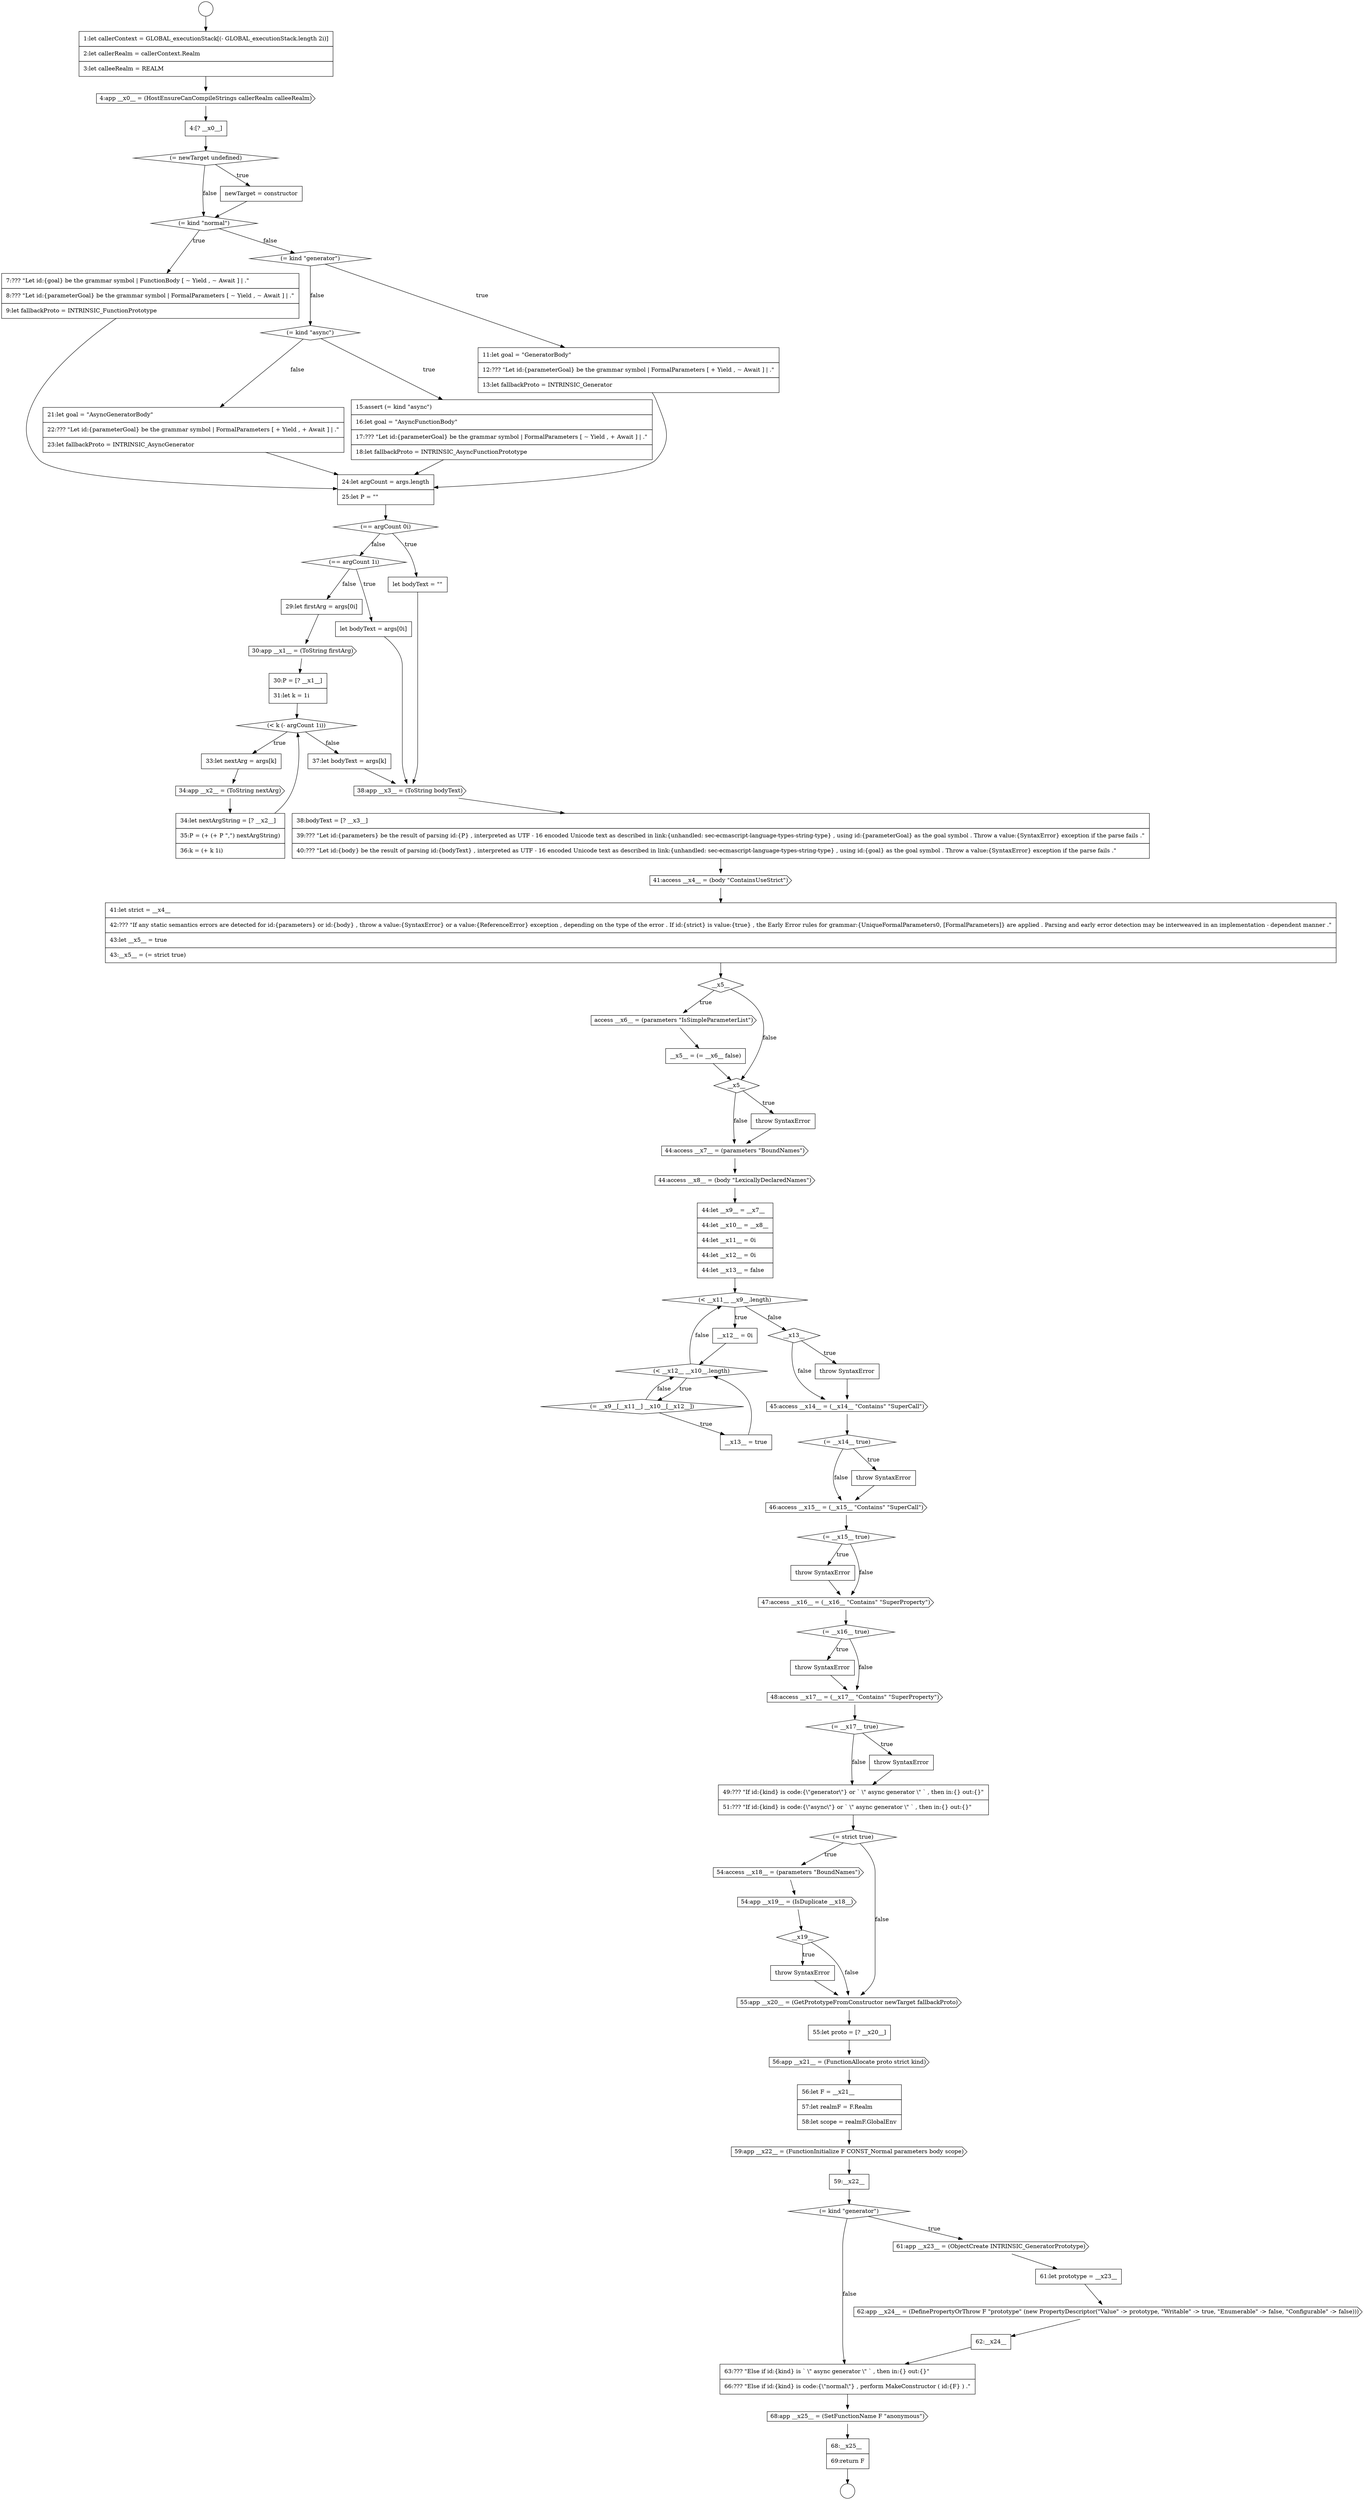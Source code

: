 digraph {
  node11581 [shape=diamond, label=<<font color="black">(= __x16__ true)</font>> color="black" fillcolor="white" style=filled]
  node11549 [shape=none, margin=0, label=<<font color="black">
    <table border="0" cellborder="1" cellspacing="0" cellpadding="10">
      <tr><td align="left">30:P = [? __x1__]</td></tr>
      <tr><td align="left">31:let k = 1i</td></tr>
    </table>
  </font>> color="black" fillcolor="white" style=filled]
  node11577 [shape=cds, label=<<font color="black">46:access __x15__ = (__x15__ &quot;Contains&quot; &quot;SuperCall&quot;)</font>> color="black" fillcolor="white" style=filled]
  node11543 [shape=diamond, label=<<font color="black">(== argCount 0i)</font>> color="black" fillcolor="white" style=filled]
  node11556 [shape=none, margin=0, label=<<font color="black">
    <table border="0" cellborder="1" cellspacing="0" cellpadding="10">
      <tr><td align="left">38:bodyText = [? __x3__]</td></tr>
      <tr><td align="left">39:??? &quot;Let id:{parameters} be the result of parsing id:{P} , interpreted as UTF - 16 encoded Unicode text as described in link:{unhandled: sec-ecmascript-language-types-string-type} , using id:{parameterGoal} as the goal symbol . Throw a value:{SyntaxError} exception if the parse fails .&quot;</td></tr>
      <tr><td align="left">40:??? &quot;Let id:{body} be the result of parsing id:{bodyText} , interpreted as UTF - 16 encoded Unicode text as described in link:{unhandled: sec-ecmascript-language-types-string-type} , using id:{goal} as the goal symbol . Throw a value:{SyntaxError} exception if the parse fails .&quot;</td></tr>
    </table>
  </font>> color="black" fillcolor="white" style=filled]
  node11603 [shape=none, margin=0, label=<<font color="black">
    <table border="0" cellborder="1" cellspacing="0" cellpadding="10">
      <tr><td align="left">63:??? &quot;Else if id:{kind} is ` \&quot; async generator \&quot; ` , then in:{} out:{}&quot;</td></tr>
      <tr><td align="left">66:??? &quot;Else if id:{kind} is code:{\&quot;normal\&quot;} , perform MakeConstructor ( id:{F} ) .&quot;</td></tr>
    </table>
  </font>> color="black" fillcolor="white" style=filled]
  node11571 [shape=none, margin=0, label=<<font color="black">
    <table border="0" cellborder="1" cellspacing="0" cellpadding="10">
      <tr><td align="left">__x13__ = true</td></tr>
    </table>
  </font>> color="black" fillcolor="white" style=filled]
  node11542 [shape=none, margin=0, label=<<font color="black">
    <table border="0" cellborder="1" cellspacing="0" cellpadding="10">
      <tr><td align="left">24:let argCount = args.length</td></tr>
      <tr><td align="left">25:let P = &quot;&quot;</td></tr>
    </table>
  </font>> color="black" fillcolor="white" style=filled]
  node11568 [shape=none, margin=0, label=<<font color="black">
    <table border="0" cellborder="1" cellspacing="0" cellpadding="10">
      <tr><td align="left">__x12__ = 0i</td></tr>
    </table>
  </font>> color="black" fillcolor="white" style=filled]
  node11588 [shape=cds, label=<<font color="black">54:access __x18__ = (parameters &quot;BoundNames&quot;)</font>> color="black" fillcolor="white" style=filled]
  node11600 [shape=none, margin=0, label=<<font color="black">
    <table border="0" cellborder="1" cellspacing="0" cellpadding="10">
      <tr><td align="left">61:let prototype = __x23__</td></tr>
    </table>
  </font>> color="black" fillcolor="white" style=filled]
  node11533 [shape=diamond, label=<<font color="black">(= newTarget undefined)</font>> color="black" fillcolor="white" style=filled]
  node11564 [shape=cds, label=<<font color="black">44:access __x7__ = (parameters &quot;BoundNames&quot;)</font>> color="black" fillcolor="white" style=filled]
  node11538 [shape=none, margin=0, label=<<font color="black">
    <table border="0" cellborder="1" cellspacing="0" cellpadding="10">
      <tr><td align="left">11:let goal = &quot;GeneratorBody&quot;</td></tr>
      <tr><td align="left">12:??? &quot;Let id:{parameterGoal} be the grammar symbol | FormalParameters [ + Yield , ~ Await ] | .&quot;</td></tr>
      <tr><td align="left">13:let fallbackProto = INTRINSIC_Generator</td></tr>
    </table>
  </font>> color="black" fillcolor="white" style=filled]
  node11560 [shape=cds, label=<<font color="black">access __x6__ = (parameters &quot;IsSimpleParameterList&quot;)</font>> color="black" fillcolor="white" style=filled]
  node11596 [shape=cds, label=<<font color="black">59:app __x22__ = (FunctionInitialize F CONST_Normal parameters body scope)</font>> color="black" fillcolor="white" style=filled]
  node11597 [shape=none, margin=0, label=<<font color="black">
    <table border="0" cellborder="1" cellspacing="0" cellpadding="10">
      <tr><td align="left">59:__x22__</td></tr>
    </table>
  </font>> color="black" fillcolor="white" style=filled]
  node11528 [shape=circle label=" " color="black" fillcolor="white" style=filled]
  node11555 [shape=cds, label=<<font color="black">38:app __x3__ = (ToString bodyText)</font>> color="black" fillcolor="white" style=filled]
  node11550 [shape=diamond, label=<<font color="black">(&lt; k (- argCount 1i))</font>> color="black" fillcolor="white" style=filled]
  node11545 [shape=diamond, label=<<font color="black">(== argCount 1i)</font>> color="black" fillcolor="white" style=filled]
  node11582 [shape=none, margin=0, label=<<font color="black">
    <table border="0" cellborder="1" cellspacing="0" cellpadding="10">
      <tr><td align="left">throw SyntaxError</td></tr>
    </table>
  </font>> color="black" fillcolor="white" style=filled]
  node11587 [shape=diamond, label=<<font color="black">(= strict true)</font>> color="black" fillcolor="white" style=filled]
  node11565 [shape=cds, label=<<font color="black">44:access __x8__ = (body &quot;LexicallyDeclaredNames&quot;)</font>> color="black" fillcolor="white" style=filled]
  node11592 [shape=cds, label=<<font color="black">55:app __x20__ = (GetPrototypeFromConstructor newTarget fallbackProto)</font>> color="black" fillcolor="white" style=filled]
  node11570 [shape=diamond, label=<<font color="black">(= __x9__[__x11__] __x10__[__x12__])</font>> color="black" fillcolor="white" style=filled]
  node11532 [shape=none, margin=0, label=<<font color="black">
    <table border="0" cellborder="1" cellspacing="0" cellpadding="10">
      <tr><td align="left">4:[? __x0__]</td></tr>
    </table>
  </font>> color="black" fillcolor="white" style=filled]
  node11602 [shape=none, margin=0, label=<<font color="black">
    <table border="0" cellborder="1" cellspacing="0" cellpadding="10">
      <tr><td align="left">62:__x24__</td></tr>
    </table>
  </font>> color="black" fillcolor="white" style=filled]
  node11536 [shape=none, margin=0, label=<<font color="black">
    <table border="0" cellborder="1" cellspacing="0" cellpadding="10">
      <tr><td align="left">7:??? &quot;Let id:{goal} be the grammar symbol | FunctionBody [ ~ Yield , ~ Await ] | .&quot;</td></tr>
      <tr><td align="left">8:??? &quot;Let id:{parameterGoal} be the grammar symbol | FormalParameters [ ~ Yield , ~ Await ] | .&quot;</td></tr>
      <tr><td align="left">9:let fallbackProto = INTRINSIC_FunctionPrototype</td></tr>
    </table>
  </font>> color="black" fillcolor="white" style=filled]
  node11574 [shape=cds, label=<<font color="black">45:access __x14__ = (__x14__ &quot;Contains&quot; &quot;SuperCall&quot;)</font>> color="black" fillcolor="white" style=filled]
  node11593 [shape=none, margin=0, label=<<font color="black">
    <table border="0" cellborder="1" cellspacing="0" cellpadding="10">
      <tr><td align="left">55:let proto = [? __x20__]</td></tr>
    </table>
  </font>> color="black" fillcolor="white" style=filled]
  node11546 [shape=none, margin=0, label=<<font color="black">
    <table border="0" cellborder="1" cellspacing="0" cellpadding="10">
      <tr><td align="left">let bodyText = args[0i]</td></tr>
    </table>
  </font>> color="black" fillcolor="white" style=filled]
  node11544 [shape=none, margin=0, label=<<font color="black">
    <table border="0" cellborder="1" cellspacing="0" cellpadding="10">
      <tr><td align="left">let bodyText = &quot;&quot;</td></tr>
    </table>
  </font>> color="black" fillcolor="white" style=filled]
  node11559 [shape=diamond, label=<<font color="black">__x5__</font>> color="black" fillcolor="white" style=filled]
  node11576 [shape=none, margin=0, label=<<font color="black">
    <table border="0" cellborder="1" cellspacing="0" cellpadding="10">
      <tr><td align="left">throw SyntaxError</td></tr>
    </table>
  </font>> color="black" fillcolor="white" style=filled]
  node11539 [shape=diamond, label=<<font color="black">(= kind &quot;async&quot;)</font>> color="black" fillcolor="white" style=filled]
  node11578 [shape=diamond, label=<<font color="black">(= __x15__ true)</font>> color="black" fillcolor="white" style=filled]
  node11591 [shape=none, margin=0, label=<<font color="black">
    <table border="0" cellborder="1" cellspacing="0" cellpadding="10">
      <tr><td align="left">throw SyntaxError</td></tr>
    </table>
  </font>> color="black" fillcolor="white" style=filled]
  node11561 [shape=none, margin=0, label=<<font color="black">
    <table border="0" cellborder="1" cellspacing="0" cellpadding="10">
      <tr><td align="left">__x5__ = (= __x6__ false)</td></tr>
    </table>
  </font>> color="black" fillcolor="white" style=filled]
  node11566 [shape=none, margin=0, label=<<font color="black">
    <table border="0" cellborder="1" cellspacing="0" cellpadding="10">
      <tr><td align="left">44:let __x9__ = __x7__</td></tr>
      <tr><td align="left">44:let __x10__ = __x8__</td></tr>
      <tr><td align="left">44:let __x11__ = 0i</td></tr>
      <tr><td align="left">44:let __x12__ = 0i</td></tr>
      <tr><td align="left">44:let __x13__ = false</td></tr>
    </table>
  </font>> color="black" fillcolor="white" style=filled]
  node11598 [shape=diamond, label=<<font color="black">(= kind &quot;generator&quot;)</font>> color="black" fillcolor="white" style=filled]
  node11601 [shape=cds, label=<<font color="black">62:app __x24__ = (DefinePropertyOrThrow F &quot;prototype&quot; (new PropertyDescriptor(&quot;Value&quot; -&gt; prototype, &quot;Writable&quot; -&gt; true, &quot;Enumerable&quot; -&gt; false, &quot;Configurable&quot; -&gt; false)))</font>> color="black" fillcolor="white" style=filled]
  node11554 [shape=none, margin=0, label=<<font color="black">
    <table border="0" cellborder="1" cellspacing="0" cellpadding="10">
      <tr><td align="left">37:let bodyText = args[k]</td></tr>
    </table>
  </font>> color="black" fillcolor="white" style=filled]
  node11531 [shape=cds, label=<<font color="black">4:app __x0__ = (HostEnsureCanCompileStrings callerRealm calleeRealm)</font>> color="black" fillcolor="white" style=filled]
  node11586 [shape=none, margin=0, label=<<font color="black">
    <table border="0" cellborder="1" cellspacing="0" cellpadding="10">
      <tr><td align="left">49:??? &quot;If id:{kind} is code:{\&quot;generator\&quot;} or ` \&quot; async generator \&quot; ` , then in:{} out:{}&quot;</td></tr>
      <tr><td align="left">51:??? &quot;If id:{kind} is code:{\&quot;async\&quot;} or ` \&quot; async generator \&quot; ` , then in:{} out:{}&quot;</td></tr>
    </table>
  </font>> color="black" fillcolor="white" style=filled]
  node11569 [shape=diamond, label=<<font color="black">(&lt; __x12__ __x10__.length)</font>> color="black" fillcolor="white" style=filled]
  node11583 [shape=cds, label=<<font color="black">48:access __x17__ = (__x17__ &quot;Contains&quot; &quot;SuperProperty&quot;)</font>> color="black" fillcolor="white" style=filled]
  node11551 [shape=none, margin=0, label=<<font color="black">
    <table border="0" cellborder="1" cellspacing="0" cellpadding="10">
      <tr><td align="left">33:let nextArg = args[k]</td></tr>
    </table>
  </font>> color="black" fillcolor="white" style=filled]
  node11558 [shape=none, margin=0, label=<<font color="black">
    <table border="0" cellborder="1" cellspacing="0" cellpadding="10">
      <tr><td align="left">41:let strict = __x4__</td></tr>
      <tr><td align="left">42:??? &quot;If any static semantics errors are detected for id:{parameters} or id:{body} , throw a value:{SyntaxError} or a value:{ReferenceError} exception , depending on the type of the error . If id:{strict} is value:{true} , the Early Error rules for grammar:{UniqueFormalParameters0, [FormalParameters]} are applied . Parsing and early error detection may be interweaved in an implementation - dependent manner .&quot;</td></tr>
      <tr><td align="left">43:let __x5__ = true</td></tr>
      <tr><td align="left">43:__x5__ = (= strict true)</td></tr>
    </table>
  </font>> color="black" fillcolor="white" style=filled]
  node11590 [shape=diamond, label=<<font color="black">__x19__</font>> color="black" fillcolor="white" style=filled]
  node11605 [shape=none, margin=0, label=<<font color="black">
    <table border="0" cellborder="1" cellspacing="0" cellpadding="10">
      <tr><td align="left">68:__x25__</td></tr>
      <tr><td align="left">69:return F</td></tr>
    </table>
  </font>> color="black" fillcolor="white" style=filled]
  node11535 [shape=diamond, label=<<font color="black">(= kind &quot;normal&quot;)</font>> color="black" fillcolor="white" style=filled]
  node11579 [shape=none, margin=0, label=<<font color="black">
    <table border="0" cellborder="1" cellspacing="0" cellpadding="10">
      <tr><td align="left">throw SyntaxError</td></tr>
    </table>
  </font>> color="black" fillcolor="white" style=filled]
  node11547 [shape=none, margin=0, label=<<font color="black">
    <table border="0" cellborder="1" cellspacing="0" cellpadding="10">
      <tr><td align="left">29:let firstArg = args[0i]</td></tr>
    </table>
  </font>> color="black" fillcolor="white" style=filled]
  node11575 [shape=diamond, label=<<font color="black">(= __x14__ true)</font>> color="black" fillcolor="white" style=filled]
  node11562 [shape=diamond, label=<<font color="black">__x5__</font>> color="black" fillcolor="white" style=filled]
  node11594 [shape=cds, label=<<font color="black">56:app __x21__ = (FunctionAllocate proto strict kind)</font>> color="black" fillcolor="white" style=filled]
  node11573 [shape=none, margin=0, label=<<font color="black">
    <table border="0" cellborder="1" cellspacing="0" cellpadding="10">
      <tr><td align="left">throw SyntaxError</td></tr>
    </table>
  </font>> color="black" fillcolor="white" style=filled]
  node11540 [shape=none, margin=0, label=<<font color="black">
    <table border="0" cellborder="1" cellspacing="0" cellpadding="10">
      <tr><td align="left">15:assert (= kind &quot;async&quot;)</td></tr>
      <tr><td align="left">16:let goal = &quot;AsyncFunctionBody&quot;</td></tr>
      <tr><td align="left">17:??? &quot;Let id:{parameterGoal} be the grammar symbol | FormalParameters [ ~ Yield , + Await ] | .&quot;</td></tr>
      <tr><td align="left">18:let fallbackProto = INTRINSIC_AsyncFunctionPrototype</td></tr>
    </table>
  </font>> color="black" fillcolor="white" style=filled]
  node11530 [shape=none, margin=0, label=<<font color="black">
    <table border="0" cellborder="1" cellspacing="0" cellpadding="10">
      <tr><td align="left">1:let callerContext = GLOBAL_executionStack[(- GLOBAL_executionStack.length 2i)]</td></tr>
      <tr><td align="left">2:let callerRealm = callerContext.Realm</td></tr>
      <tr><td align="left">3:let calleeRealm = REALM</td></tr>
    </table>
  </font>> color="black" fillcolor="white" style=filled]
  node11541 [shape=none, margin=0, label=<<font color="black">
    <table border="0" cellborder="1" cellspacing="0" cellpadding="10">
      <tr><td align="left">21:let goal = &quot;AsyncGeneratorBody&quot;</td></tr>
      <tr><td align="left">22:??? &quot;Let id:{parameterGoal} be the grammar symbol | FormalParameters [ + Yield , + Await ] | .&quot;</td></tr>
      <tr><td align="left">23:let fallbackProto = INTRINSIC_AsyncGenerator</td></tr>
    </table>
  </font>> color="black" fillcolor="white" style=filled]
  node11572 [shape=diamond, label=<<font color="black">__x13__</font>> color="black" fillcolor="white" style=filled]
  node11584 [shape=diamond, label=<<font color="black">(= __x17__ true)</font>> color="black" fillcolor="white" style=filled]
  node11585 [shape=none, margin=0, label=<<font color="black">
    <table border="0" cellborder="1" cellspacing="0" cellpadding="10">
      <tr><td align="left">throw SyntaxError</td></tr>
    </table>
  </font>> color="black" fillcolor="white" style=filled]
  node11567 [shape=diamond, label=<<font color="black">(&lt; __x11__ __x9__.length)</font>> color="black" fillcolor="white" style=filled]
  node11599 [shape=cds, label=<<font color="black">61:app __x23__ = (ObjectCreate INTRINSIC_GeneratorPrototype)</font>> color="black" fillcolor="white" style=filled]
  node11553 [shape=none, margin=0, label=<<font color="black">
    <table border="0" cellborder="1" cellspacing="0" cellpadding="10">
      <tr><td align="left">34:let nextArgString = [? __x2__]</td></tr>
      <tr><td align="left">35:P = (+ (+ P &quot;,&quot;) nextArgString)</td></tr>
      <tr><td align="left">36:k = (+ k 1i)</td></tr>
    </table>
  </font>> color="black" fillcolor="white" style=filled]
  node11552 [shape=cds, label=<<font color="black">34:app __x2__ = (ToString nextArg)</font>> color="black" fillcolor="white" style=filled]
  node11537 [shape=diamond, label=<<font color="black">(= kind &quot;generator&quot;)</font>> color="black" fillcolor="white" style=filled]
  node11604 [shape=cds, label=<<font color="black">68:app __x25__ = (SetFunctionName F &quot;anonymous&quot;)</font>> color="black" fillcolor="white" style=filled]
  node11580 [shape=cds, label=<<font color="black">47:access __x16__ = (__x16__ &quot;Contains&quot; &quot;SuperProperty&quot;)</font>> color="black" fillcolor="white" style=filled]
  node11589 [shape=cds, label=<<font color="black">54:app __x19__ = (IsDuplicate __x18__)</font>> color="black" fillcolor="white" style=filled]
  node11563 [shape=none, margin=0, label=<<font color="black">
    <table border="0" cellborder="1" cellspacing="0" cellpadding="10">
      <tr><td align="left">throw SyntaxError</td></tr>
    </table>
  </font>> color="black" fillcolor="white" style=filled]
  node11595 [shape=none, margin=0, label=<<font color="black">
    <table border="0" cellborder="1" cellspacing="0" cellpadding="10">
      <tr><td align="left">56:let F = __x21__</td></tr>
      <tr><td align="left">57:let realmF = F.Realm</td></tr>
      <tr><td align="left">58:let scope = realmF.GlobalEnv</td></tr>
    </table>
  </font>> color="black" fillcolor="white" style=filled]
  node11557 [shape=cds, label=<<font color="black">41:access __x4__ = (body &quot;ContainsUseStrict&quot;)</font>> color="black" fillcolor="white" style=filled]
  node11548 [shape=cds, label=<<font color="black">30:app __x1__ = (ToString firstArg)</font>> color="black" fillcolor="white" style=filled]
  node11534 [shape=none, margin=0, label=<<font color="black">
    <table border="0" cellborder="1" cellspacing="0" cellpadding="10">
      <tr><td align="left">newTarget = constructor</td></tr>
    </table>
  </font>> color="black" fillcolor="white" style=filled]
  node11529 [shape=circle label=" " color="black" fillcolor="white" style=filled]
  node11561 -> node11562 [ color="black"]
  node11595 -> node11596 [ color="black"]
  node11599 -> node11600 [ color="black"]
  node11568 -> node11569 [ color="black"]
  node11591 -> node11592 [ color="black"]
  node11539 -> node11540 [label=<<font color="black">true</font>> color="black"]
  node11539 -> node11541 [label=<<font color="black">false</font>> color="black"]
  node11537 -> node11538 [label=<<font color="black">true</font>> color="black"]
  node11537 -> node11539 [label=<<font color="black">false</font>> color="black"]
  node11597 -> node11598 [ color="black"]
  node11547 -> node11548 [ color="black"]
  node11567 -> node11568 [label=<<font color="black">true</font>> color="black"]
  node11567 -> node11572 [label=<<font color="black">false</font>> color="black"]
  node11584 -> node11585 [label=<<font color="black">true</font>> color="black"]
  node11584 -> node11586 [label=<<font color="black">false</font>> color="black"]
  node11574 -> node11575 [ color="black"]
  node11594 -> node11595 [ color="black"]
  node11564 -> node11565 [ color="black"]
  node11560 -> node11561 [ color="black"]
  node11577 -> node11578 [ color="black"]
  node11572 -> node11573 [label=<<font color="black">true</font>> color="black"]
  node11572 -> node11574 [label=<<font color="black">false</font>> color="black"]
  node11579 -> node11580 [ color="black"]
  node11538 -> node11542 [ color="black"]
  node11545 -> node11546 [label=<<font color="black">true</font>> color="black"]
  node11545 -> node11547 [label=<<font color="black">false</font>> color="black"]
  node11601 -> node11602 [ color="black"]
  node11555 -> node11556 [ color="black"]
  node11587 -> node11588 [label=<<font color="black">true</font>> color="black"]
  node11587 -> node11592 [label=<<font color="black">false</font>> color="black"]
  node11580 -> node11581 [ color="black"]
  node11571 -> node11569 [ color="black"]
  node11604 -> node11605 [ color="black"]
  node11544 -> node11555 [ color="black"]
  node11528 -> node11530 [ color="black"]
  node11600 -> node11601 [ color="black"]
  node11578 -> node11579 [label=<<font color="black">true</font>> color="black"]
  node11578 -> node11580 [label=<<font color="black">false</font>> color="black"]
  node11551 -> node11552 [ color="black"]
  node11562 -> node11563 [label=<<font color="black">true</font>> color="black"]
  node11562 -> node11564 [label=<<font color="black">false</font>> color="black"]
  node11588 -> node11589 [ color="black"]
  node11530 -> node11531 [ color="black"]
  node11541 -> node11542 [ color="black"]
  node11596 -> node11597 [ color="black"]
  node11593 -> node11594 [ color="black"]
  node11585 -> node11586 [ color="black"]
  node11589 -> node11590 [ color="black"]
  node11602 -> node11603 [ color="black"]
  node11532 -> node11533 [ color="black"]
  node11581 -> node11582 [label=<<font color="black">true</font>> color="black"]
  node11581 -> node11583 [label=<<font color="black">false</font>> color="black"]
  node11554 -> node11555 [ color="black"]
  node11556 -> node11557 [ color="black"]
  node11536 -> node11542 [ color="black"]
  node11592 -> node11593 [ color="black"]
  node11543 -> node11544 [label=<<font color="black">true</font>> color="black"]
  node11543 -> node11545 [label=<<font color="black">false</font>> color="black"]
  node11535 -> node11536 [label=<<font color="black">true</font>> color="black"]
  node11535 -> node11537 [label=<<font color="black">false</font>> color="black"]
  node11540 -> node11542 [ color="black"]
  node11559 -> node11560 [label=<<font color="black">true</font>> color="black"]
  node11559 -> node11562 [label=<<font color="black">false</font>> color="black"]
  node11582 -> node11583 [ color="black"]
  node11534 -> node11535 [ color="black"]
  node11575 -> node11576 [label=<<font color="black">true</font>> color="black"]
  node11575 -> node11577 [label=<<font color="black">false</font>> color="black"]
  node11531 -> node11532 [ color="black"]
  node11569 -> node11570 [label=<<font color="black">true</font>> color="black"]
  node11569 -> node11567 [label=<<font color="black">false</font>> color="black"]
  node11576 -> node11577 [ color="black"]
  node11563 -> node11564 [ color="black"]
  node11603 -> node11604 [ color="black"]
  node11566 -> node11567 [ color="black"]
  node11558 -> node11559 [ color="black"]
  node11550 -> node11551 [label=<<font color="black">true</font>> color="black"]
  node11550 -> node11554 [label=<<font color="black">false</font>> color="black"]
  node11583 -> node11584 [ color="black"]
  node11553 -> node11550 [ color="black"]
  node11557 -> node11558 [ color="black"]
  node11590 -> node11591 [label=<<font color="black">true</font>> color="black"]
  node11590 -> node11592 [label=<<font color="black">false</font>> color="black"]
  node11548 -> node11549 [ color="black"]
  node11586 -> node11587 [ color="black"]
  node11570 -> node11571 [label=<<font color="black">true</font>> color="black"]
  node11570 -> node11569 [label=<<font color="black">false</font>> color="black"]
  node11546 -> node11555 [ color="black"]
  node11533 -> node11534 [label=<<font color="black">true</font>> color="black"]
  node11533 -> node11535 [label=<<font color="black">false</font>> color="black"]
  node11552 -> node11553 [ color="black"]
  node11565 -> node11566 [ color="black"]
  node11549 -> node11550 [ color="black"]
  node11605 -> node11529 [ color="black"]
  node11598 -> node11599 [label=<<font color="black">true</font>> color="black"]
  node11598 -> node11603 [label=<<font color="black">false</font>> color="black"]
  node11573 -> node11574 [ color="black"]
  node11542 -> node11543 [ color="black"]
}
